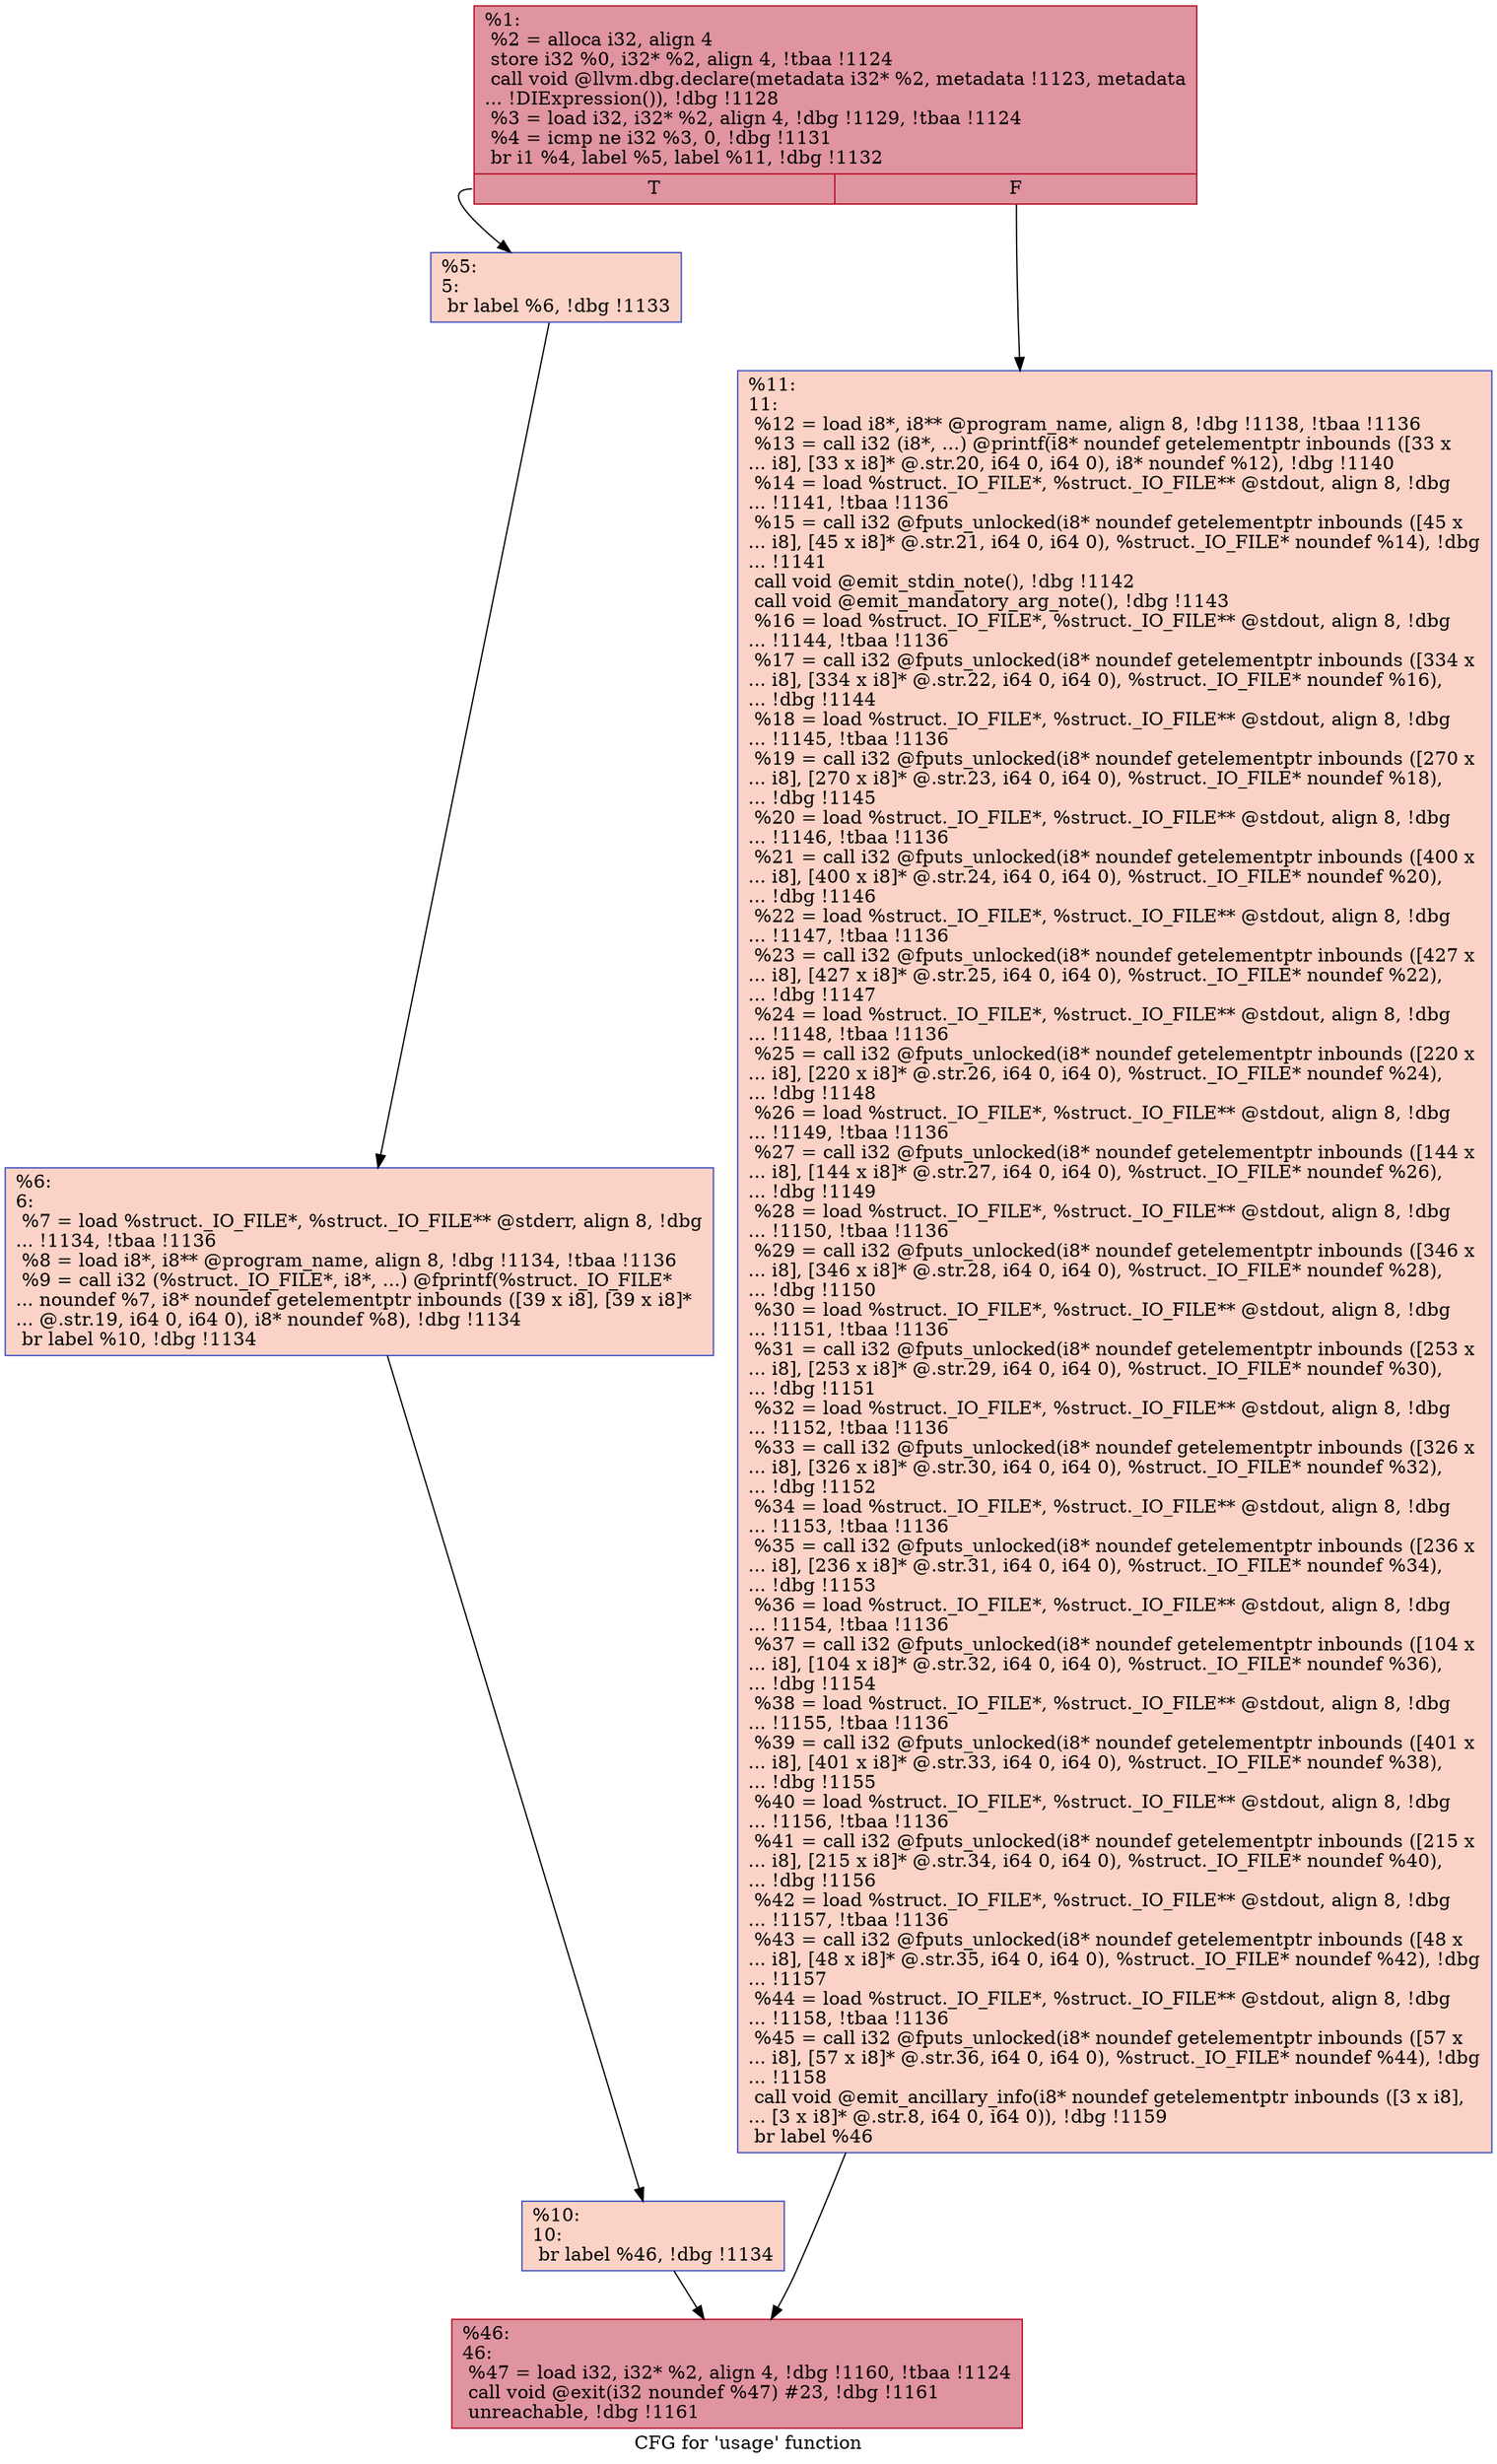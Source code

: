 digraph "CFG for 'usage' function" {
	label="CFG for 'usage' function";

	Node0x15f5f90 [shape=record,color="#b70d28ff", style=filled, fillcolor="#b70d2870",label="{%1:\l  %2 = alloca i32, align 4\l  store i32 %0, i32* %2, align 4, !tbaa !1124\l  call void @llvm.dbg.declare(metadata i32* %2, metadata !1123, metadata\l... !DIExpression()), !dbg !1128\l  %3 = load i32, i32* %2, align 4, !dbg !1129, !tbaa !1124\l  %4 = icmp ne i32 %3, 0, !dbg !1131\l  br i1 %4, label %5, label %11, !dbg !1132\l|{<s0>T|<s1>F}}"];
	Node0x15f5f90:s0 -> Node0x15e2720;
	Node0x15f5f90:s1 -> Node0x15e2810;
	Node0x15e2720 [shape=record,color="#3d50c3ff", style=filled, fillcolor="#f59c7d70",label="{%5:\l5:                                                \l  br label %6, !dbg !1133\l}"];
	Node0x15e2720 -> Node0x15e2770;
	Node0x15e2770 [shape=record,color="#3d50c3ff", style=filled, fillcolor="#f59c7d70",label="{%6:\l6:                                                \l  %7 = load %struct._IO_FILE*, %struct._IO_FILE** @stderr, align 8, !dbg\l... !1134, !tbaa !1136\l  %8 = load i8*, i8** @program_name, align 8, !dbg !1134, !tbaa !1136\l  %9 = call i32 (%struct._IO_FILE*, i8*, ...) @fprintf(%struct._IO_FILE*\l... noundef %7, i8* noundef getelementptr inbounds ([39 x i8], [39 x i8]*\l... @.str.19, i64 0, i64 0), i8* noundef %8), !dbg !1134\l  br label %10, !dbg !1134\l}"];
	Node0x15e2770 -> Node0x15e27c0;
	Node0x15e27c0 [shape=record,color="#3d50c3ff", style=filled, fillcolor="#f59c7d70",label="{%10:\l10:                                               \l  br label %46, !dbg !1134\l}"];
	Node0x15e27c0 -> Node0x15e2860;
	Node0x15e2810 [shape=record,color="#3d50c3ff", style=filled, fillcolor="#f59c7d70",label="{%11:\l11:                                               \l  %12 = load i8*, i8** @program_name, align 8, !dbg !1138, !tbaa !1136\l  %13 = call i32 (i8*, ...) @printf(i8* noundef getelementptr inbounds ([33 x\l... i8], [33 x i8]* @.str.20, i64 0, i64 0), i8* noundef %12), !dbg !1140\l  %14 = load %struct._IO_FILE*, %struct._IO_FILE** @stdout, align 8, !dbg\l... !1141, !tbaa !1136\l  %15 = call i32 @fputs_unlocked(i8* noundef getelementptr inbounds ([45 x\l... i8], [45 x i8]* @.str.21, i64 0, i64 0), %struct._IO_FILE* noundef %14), !dbg\l... !1141\l  call void @emit_stdin_note(), !dbg !1142\l  call void @emit_mandatory_arg_note(), !dbg !1143\l  %16 = load %struct._IO_FILE*, %struct._IO_FILE** @stdout, align 8, !dbg\l... !1144, !tbaa !1136\l  %17 = call i32 @fputs_unlocked(i8* noundef getelementptr inbounds ([334 x\l... i8], [334 x i8]* @.str.22, i64 0, i64 0), %struct._IO_FILE* noundef %16),\l... !dbg !1144\l  %18 = load %struct._IO_FILE*, %struct._IO_FILE** @stdout, align 8, !dbg\l... !1145, !tbaa !1136\l  %19 = call i32 @fputs_unlocked(i8* noundef getelementptr inbounds ([270 x\l... i8], [270 x i8]* @.str.23, i64 0, i64 0), %struct._IO_FILE* noundef %18),\l... !dbg !1145\l  %20 = load %struct._IO_FILE*, %struct._IO_FILE** @stdout, align 8, !dbg\l... !1146, !tbaa !1136\l  %21 = call i32 @fputs_unlocked(i8* noundef getelementptr inbounds ([400 x\l... i8], [400 x i8]* @.str.24, i64 0, i64 0), %struct._IO_FILE* noundef %20),\l... !dbg !1146\l  %22 = load %struct._IO_FILE*, %struct._IO_FILE** @stdout, align 8, !dbg\l... !1147, !tbaa !1136\l  %23 = call i32 @fputs_unlocked(i8* noundef getelementptr inbounds ([427 x\l... i8], [427 x i8]* @.str.25, i64 0, i64 0), %struct._IO_FILE* noundef %22),\l... !dbg !1147\l  %24 = load %struct._IO_FILE*, %struct._IO_FILE** @stdout, align 8, !dbg\l... !1148, !tbaa !1136\l  %25 = call i32 @fputs_unlocked(i8* noundef getelementptr inbounds ([220 x\l... i8], [220 x i8]* @.str.26, i64 0, i64 0), %struct._IO_FILE* noundef %24),\l... !dbg !1148\l  %26 = load %struct._IO_FILE*, %struct._IO_FILE** @stdout, align 8, !dbg\l... !1149, !tbaa !1136\l  %27 = call i32 @fputs_unlocked(i8* noundef getelementptr inbounds ([144 x\l... i8], [144 x i8]* @.str.27, i64 0, i64 0), %struct._IO_FILE* noundef %26),\l... !dbg !1149\l  %28 = load %struct._IO_FILE*, %struct._IO_FILE** @stdout, align 8, !dbg\l... !1150, !tbaa !1136\l  %29 = call i32 @fputs_unlocked(i8* noundef getelementptr inbounds ([346 x\l... i8], [346 x i8]* @.str.28, i64 0, i64 0), %struct._IO_FILE* noundef %28),\l... !dbg !1150\l  %30 = load %struct._IO_FILE*, %struct._IO_FILE** @stdout, align 8, !dbg\l... !1151, !tbaa !1136\l  %31 = call i32 @fputs_unlocked(i8* noundef getelementptr inbounds ([253 x\l... i8], [253 x i8]* @.str.29, i64 0, i64 0), %struct._IO_FILE* noundef %30),\l... !dbg !1151\l  %32 = load %struct._IO_FILE*, %struct._IO_FILE** @stdout, align 8, !dbg\l... !1152, !tbaa !1136\l  %33 = call i32 @fputs_unlocked(i8* noundef getelementptr inbounds ([326 x\l... i8], [326 x i8]* @.str.30, i64 0, i64 0), %struct._IO_FILE* noundef %32),\l... !dbg !1152\l  %34 = load %struct._IO_FILE*, %struct._IO_FILE** @stdout, align 8, !dbg\l... !1153, !tbaa !1136\l  %35 = call i32 @fputs_unlocked(i8* noundef getelementptr inbounds ([236 x\l... i8], [236 x i8]* @.str.31, i64 0, i64 0), %struct._IO_FILE* noundef %34),\l... !dbg !1153\l  %36 = load %struct._IO_FILE*, %struct._IO_FILE** @stdout, align 8, !dbg\l... !1154, !tbaa !1136\l  %37 = call i32 @fputs_unlocked(i8* noundef getelementptr inbounds ([104 x\l... i8], [104 x i8]* @.str.32, i64 0, i64 0), %struct._IO_FILE* noundef %36),\l... !dbg !1154\l  %38 = load %struct._IO_FILE*, %struct._IO_FILE** @stdout, align 8, !dbg\l... !1155, !tbaa !1136\l  %39 = call i32 @fputs_unlocked(i8* noundef getelementptr inbounds ([401 x\l... i8], [401 x i8]* @.str.33, i64 0, i64 0), %struct._IO_FILE* noundef %38),\l... !dbg !1155\l  %40 = load %struct._IO_FILE*, %struct._IO_FILE** @stdout, align 8, !dbg\l... !1156, !tbaa !1136\l  %41 = call i32 @fputs_unlocked(i8* noundef getelementptr inbounds ([215 x\l... i8], [215 x i8]* @.str.34, i64 0, i64 0), %struct._IO_FILE* noundef %40),\l... !dbg !1156\l  %42 = load %struct._IO_FILE*, %struct._IO_FILE** @stdout, align 8, !dbg\l... !1157, !tbaa !1136\l  %43 = call i32 @fputs_unlocked(i8* noundef getelementptr inbounds ([48 x\l... i8], [48 x i8]* @.str.35, i64 0, i64 0), %struct._IO_FILE* noundef %42), !dbg\l... !1157\l  %44 = load %struct._IO_FILE*, %struct._IO_FILE** @stdout, align 8, !dbg\l... !1158, !tbaa !1136\l  %45 = call i32 @fputs_unlocked(i8* noundef getelementptr inbounds ([57 x\l... i8], [57 x i8]* @.str.36, i64 0, i64 0), %struct._IO_FILE* noundef %44), !dbg\l... !1158\l  call void @emit_ancillary_info(i8* noundef getelementptr inbounds ([3 x i8],\l... [3 x i8]* @.str.8, i64 0, i64 0)), !dbg !1159\l  br label %46\l}"];
	Node0x15e2810 -> Node0x15e2860;
	Node0x15e2860 [shape=record,color="#b70d28ff", style=filled, fillcolor="#b70d2870",label="{%46:\l46:                                               \l  %47 = load i32, i32* %2, align 4, !dbg !1160, !tbaa !1124\l  call void @exit(i32 noundef %47) #23, !dbg !1161\l  unreachable, !dbg !1161\l}"];
}
